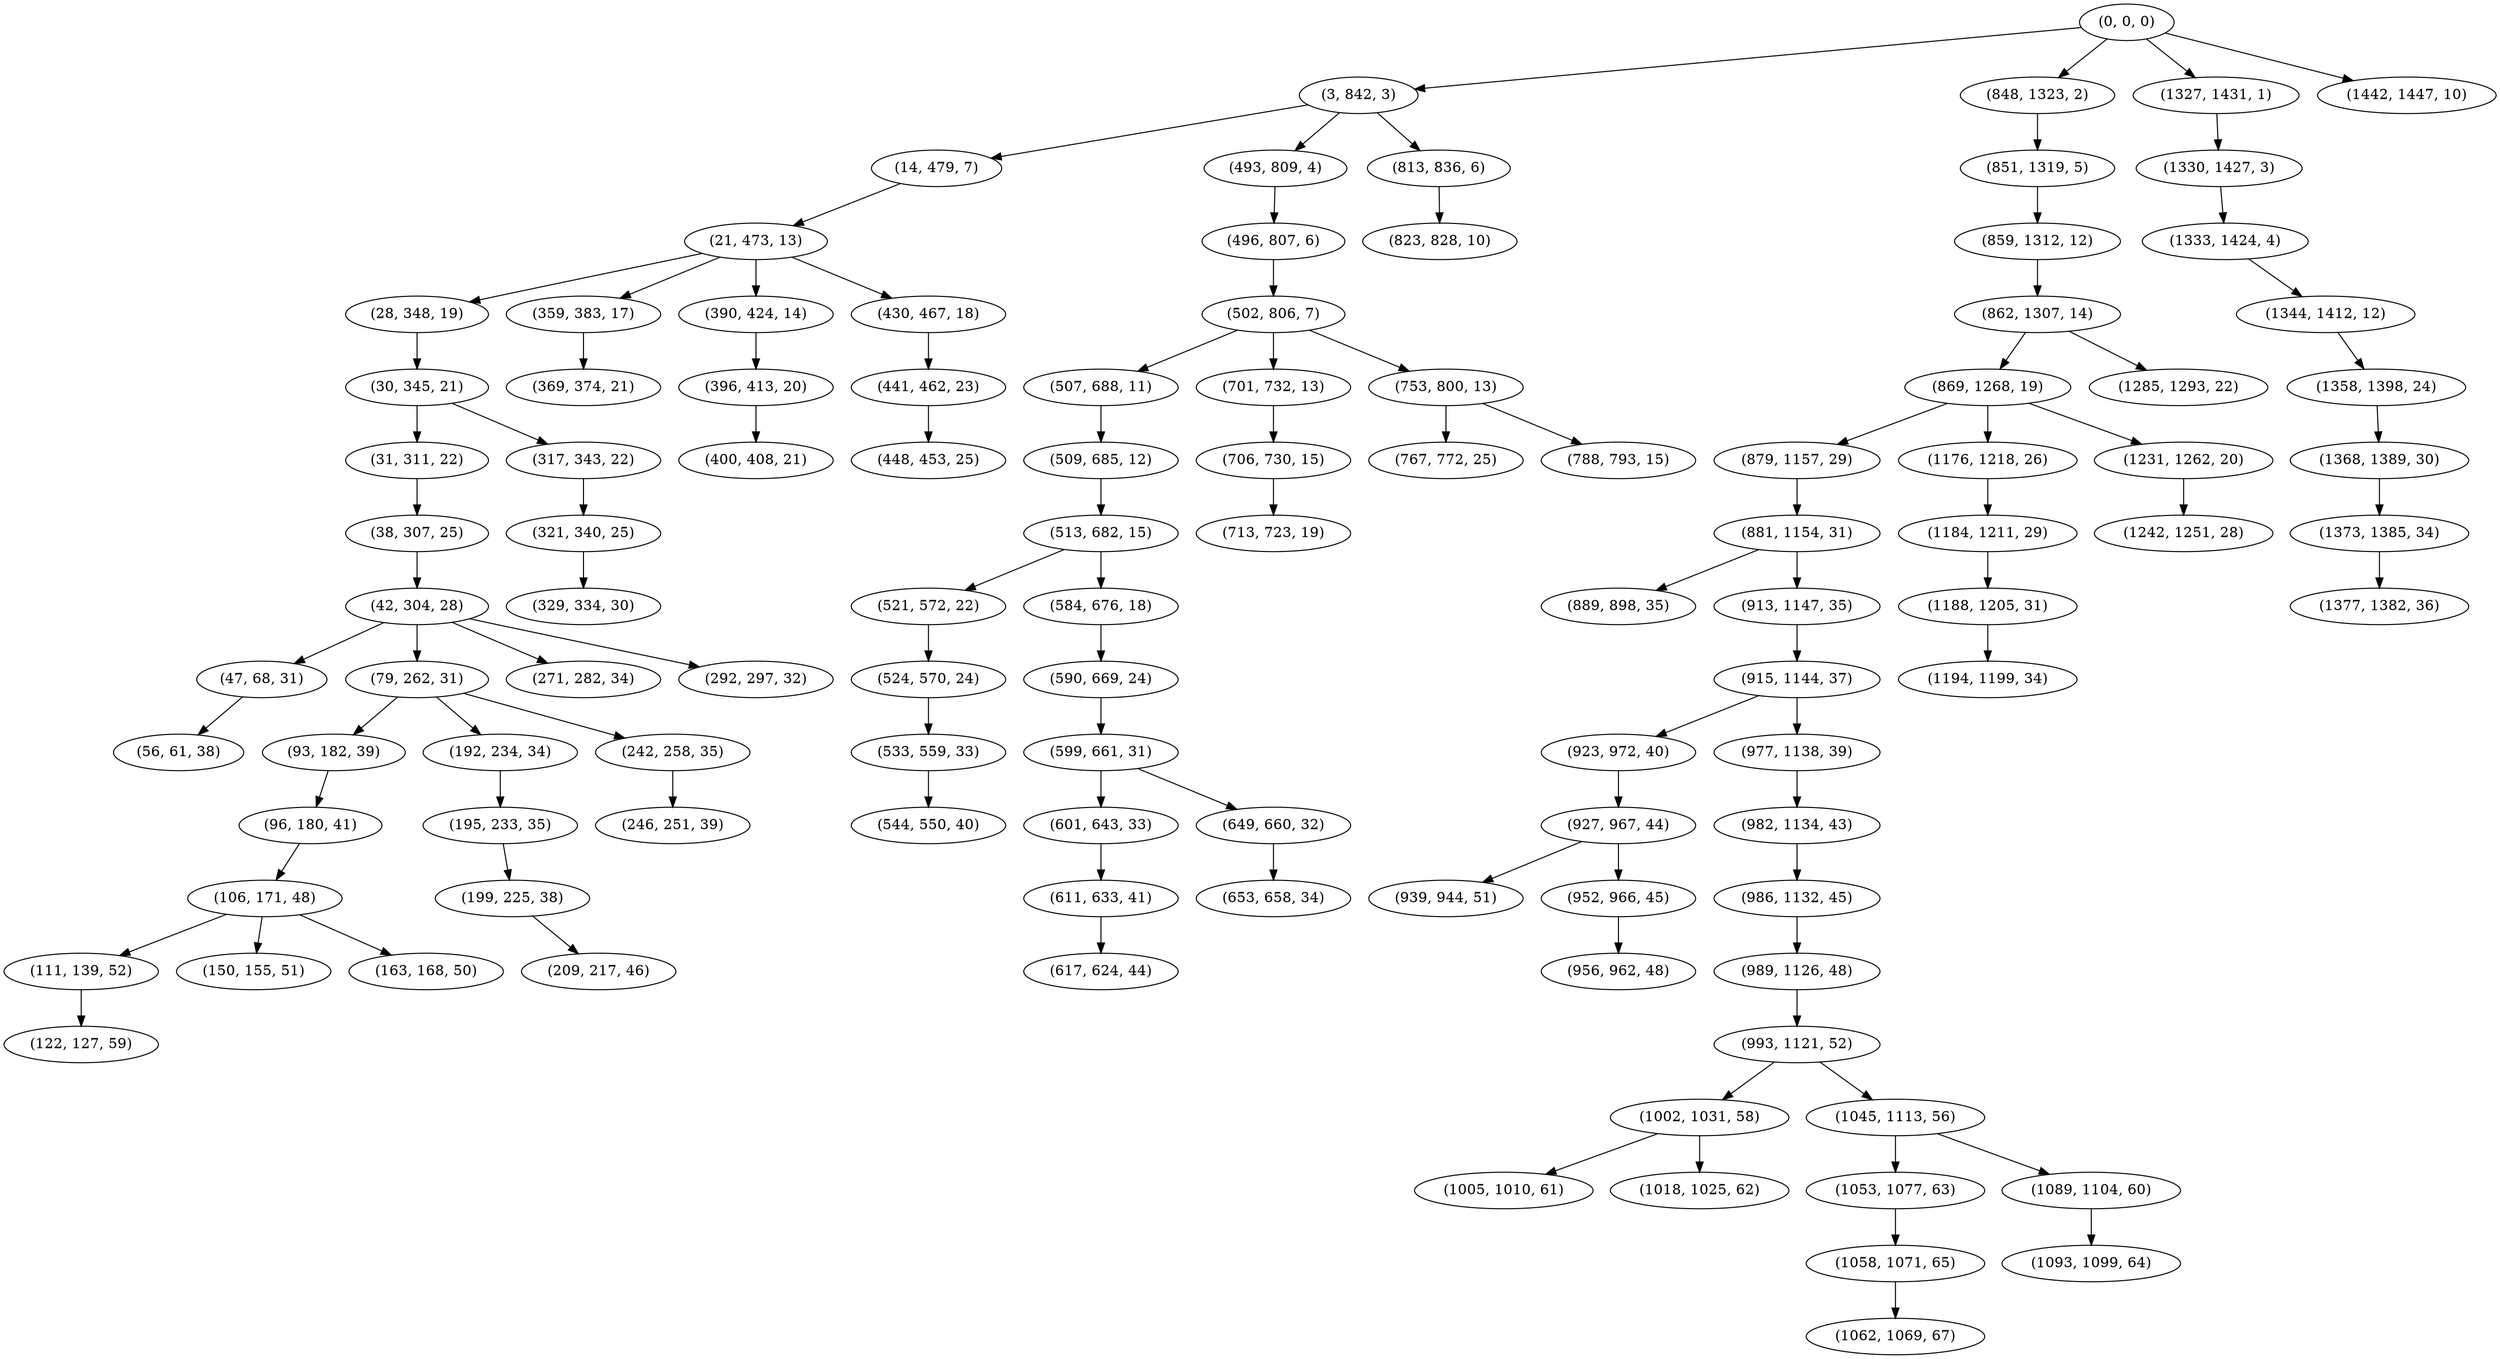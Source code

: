 digraph tree {
    "(0, 0, 0)";
    "(3, 842, 3)";
    "(14, 479, 7)";
    "(21, 473, 13)";
    "(28, 348, 19)";
    "(30, 345, 21)";
    "(31, 311, 22)";
    "(38, 307, 25)";
    "(42, 304, 28)";
    "(47, 68, 31)";
    "(56, 61, 38)";
    "(79, 262, 31)";
    "(93, 182, 39)";
    "(96, 180, 41)";
    "(106, 171, 48)";
    "(111, 139, 52)";
    "(122, 127, 59)";
    "(150, 155, 51)";
    "(163, 168, 50)";
    "(192, 234, 34)";
    "(195, 233, 35)";
    "(199, 225, 38)";
    "(209, 217, 46)";
    "(242, 258, 35)";
    "(246, 251, 39)";
    "(271, 282, 34)";
    "(292, 297, 32)";
    "(317, 343, 22)";
    "(321, 340, 25)";
    "(329, 334, 30)";
    "(359, 383, 17)";
    "(369, 374, 21)";
    "(390, 424, 14)";
    "(396, 413, 20)";
    "(400, 408, 21)";
    "(430, 467, 18)";
    "(441, 462, 23)";
    "(448, 453, 25)";
    "(493, 809, 4)";
    "(496, 807, 6)";
    "(502, 806, 7)";
    "(507, 688, 11)";
    "(509, 685, 12)";
    "(513, 682, 15)";
    "(521, 572, 22)";
    "(524, 570, 24)";
    "(533, 559, 33)";
    "(544, 550, 40)";
    "(584, 676, 18)";
    "(590, 669, 24)";
    "(599, 661, 31)";
    "(601, 643, 33)";
    "(611, 633, 41)";
    "(617, 624, 44)";
    "(649, 660, 32)";
    "(653, 658, 34)";
    "(701, 732, 13)";
    "(706, 730, 15)";
    "(713, 723, 19)";
    "(753, 800, 13)";
    "(767, 772, 25)";
    "(788, 793, 15)";
    "(813, 836, 6)";
    "(823, 828, 10)";
    "(848, 1323, 2)";
    "(851, 1319, 5)";
    "(859, 1312, 12)";
    "(862, 1307, 14)";
    "(869, 1268, 19)";
    "(879, 1157, 29)";
    "(881, 1154, 31)";
    "(889, 898, 35)";
    "(913, 1147, 35)";
    "(915, 1144, 37)";
    "(923, 972, 40)";
    "(927, 967, 44)";
    "(939, 944, 51)";
    "(952, 966, 45)";
    "(956, 962, 48)";
    "(977, 1138, 39)";
    "(982, 1134, 43)";
    "(986, 1132, 45)";
    "(989, 1126, 48)";
    "(993, 1121, 52)";
    "(1002, 1031, 58)";
    "(1005, 1010, 61)";
    "(1018, 1025, 62)";
    "(1045, 1113, 56)";
    "(1053, 1077, 63)";
    "(1058, 1071, 65)";
    "(1062, 1069, 67)";
    "(1089, 1104, 60)";
    "(1093, 1099, 64)";
    "(1176, 1218, 26)";
    "(1184, 1211, 29)";
    "(1188, 1205, 31)";
    "(1194, 1199, 34)";
    "(1231, 1262, 20)";
    "(1242, 1251, 28)";
    "(1285, 1293, 22)";
    "(1327, 1431, 1)";
    "(1330, 1427, 3)";
    "(1333, 1424, 4)";
    "(1344, 1412, 12)";
    "(1358, 1398, 24)";
    "(1368, 1389, 30)";
    "(1373, 1385, 34)";
    "(1377, 1382, 36)";
    "(1442, 1447, 10)";
    "(0, 0, 0)" -> "(3, 842, 3)";
    "(0, 0, 0)" -> "(848, 1323, 2)";
    "(0, 0, 0)" -> "(1327, 1431, 1)";
    "(0, 0, 0)" -> "(1442, 1447, 10)";
    "(3, 842, 3)" -> "(14, 479, 7)";
    "(3, 842, 3)" -> "(493, 809, 4)";
    "(3, 842, 3)" -> "(813, 836, 6)";
    "(14, 479, 7)" -> "(21, 473, 13)";
    "(21, 473, 13)" -> "(28, 348, 19)";
    "(21, 473, 13)" -> "(359, 383, 17)";
    "(21, 473, 13)" -> "(390, 424, 14)";
    "(21, 473, 13)" -> "(430, 467, 18)";
    "(28, 348, 19)" -> "(30, 345, 21)";
    "(30, 345, 21)" -> "(31, 311, 22)";
    "(30, 345, 21)" -> "(317, 343, 22)";
    "(31, 311, 22)" -> "(38, 307, 25)";
    "(38, 307, 25)" -> "(42, 304, 28)";
    "(42, 304, 28)" -> "(47, 68, 31)";
    "(42, 304, 28)" -> "(79, 262, 31)";
    "(42, 304, 28)" -> "(271, 282, 34)";
    "(42, 304, 28)" -> "(292, 297, 32)";
    "(47, 68, 31)" -> "(56, 61, 38)";
    "(79, 262, 31)" -> "(93, 182, 39)";
    "(79, 262, 31)" -> "(192, 234, 34)";
    "(79, 262, 31)" -> "(242, 258, 35)";
    "(93, 182, 39)" -> "(96, 180, 41)";
    "(96, 180, 41)" -> "(106, 171, 48)";
    "(106, 171, 48)" -> "(111, 139, 52)";
    "(106, 171, 48)" -> "(150, 155, 51)";
    "(106, 171, 48)" -> "(163, 168, 50)";
    "(111, 139, 52)" -> "(122, 127, 59)";
    "(192, 234, 34)" -> "(195, 233, 35)";
    "(195, 233, 35)" -> "(199, 225, 38)";
    "(199, 225, 38)" -> "(209, 217, 46)";
    "(242, 258, 35)" -> "(246, 251, 39)";
    "(317, 343, 22)" -> "(321, 340, 25)";
    "(321, 340, 25)" -> "(329, 334, 30)";
    "(359, 383, 17)" -> "(369, 374, 21)";
    "(390, 424, 14)" -> "(396, 413, 20)";
    "(396, 413, 20)" -> "(400, 408, 21)";
    "(430, 467, 18)" -> "(441, 462, 23)";
    "(441, 462, 23)" -> "(448, 453, 25)";
    "(493, 809, 4)" -> "(496, 807, 6)";
    "(496, 807, 6)" -> "(502, 806, 7)";
    "(502, 806, 7)" -> "(507, 688, 11)";
    "(502, 806, 7)" -> "(701, 732, 13)";
    "(502, 806, 7)" -> "(753, 800, 13)";
    "(507, 688, 11)" -> "(509, 685, 12)";
    "(509, 685, 12)" -> "(513, 682, 15)";
    "(513, 682, 15)" -> "(521, 572, 22)";
    "(513, 682, 15)" -> "(584, 676, 18)";
    "(521, 572, 22)" -> "(524, 570, 24)";
    "(524, 570, 24)" -> "(533, 559, 33)";
    "(533, 559, 33)" -> "(544, 550, 40)";
    "(584, 676, 18)" -> "(590, 669, 24)";
    "(590, 669, 24)" -> "(599, 661, 31)";
    "(599, 661, 31)" -> "(601, 643, 33)";
    "(599, 661, 31)" -> "(649, 660, 32)";
    "(601, 643, 33)" -> "(611, 633, 41)";
    "(611, 633, 41)" -> "(617, 624, 44)";
    "(649, 660, 32)" -> "(653, 658, 34)";
    "(701, 732, 13)" -> "(706, 730, 15)";
    "(706, 730, 15)" -> "(713, 723, 19)";
    "(753, 800, 13)" -> "(767, 772, 25)";
    "(753, 800, 13)" -> "(788, 793, 15)";
    "(813, 836, 6)" -> "(823, 828, 10)";
    "(848, 1323, 2)" -> "(851, 1319, 5)";
    "(851, 1319, 5)" -> "(859, 1312, 12)";
    "(859, 1312, 12)" -> "(862, 1307, 14)";
    "(862, 1307, 14)" -> "(869, 1268, 19)";
    "(862, 1307, 14)" -> "(1285, 1293, 22)";
    "(869, 1268, 19)" -> "(879, 1157, 29)";
    "(869, 1268, 19)" -> "(1176, 1218, 26)";
    "(869, 1268, 19)" -> "(1231, 1262, 20)";
    "(879, 1157, 29)" -> "(881, 1154, 31)";
    "(881, 1154, 31)" -> "(889, 898, 35)";
    "(881, 1154, 31)" -> "(913, 1147, 35)";
    "(913, 1147, 35)" -> "(915, 1144, 37)";
    "(915, 1144, 37)" -> "(923, 972, 40)";
    "(915, 1144, 37)" -> "(977, 1138, 39)";
    "(923, 972, 40)" -> "(927, 967, 44)";
    "(927, 967, 44)" -> "(939, 944, 51)";
    "(927, 967, 44)" -> "(952, 966, 45)";
    "(952, 966, 45)" -> "(956, 962, 48)";
    "(977, 1138, 39)" -> "(982, 1134, 43)";
    "(982, 1134, 43)" -> "(986, 1132, 45)";
    "(986, 1132, 45)" -> "(989, 1126, 48)";
    "(989, 1126, 48)" -> "(993, 1121, 52)";
    "(993, 1121, 52)" -> "(1002, 1031, 58)";
    "(993, 1121, 52)" -> "(1045, 1113, 56)";
    "(1002, 1031, 58)" -> "(1005, 1010, 61)";
    "(1002, 1031, 58)" -> "(1018, 1025, 62)";
    "(1045, 1113, 56)" -> "(1053, 1077, 63)";
    "(1045, 1113, 56)" -> "(1089, 1104, 60)";
    "(1053, 1077, 63)" -> "(1058, 1071, 65)";
    "(1058, 1071, 65)" -> "(1062, 1069, 67)";
    "(1089, 1104, 60)" -> "(1093, 1099, 64)";
    "(1176, 1218, 26)" -> "(1184, 1211, 29)";
    "(1184, 1211, 29)" -> "(1188, 1205, 31)";
    "(1188, 1205, 31)" -> "(1194, 1199, 34)";
    "(1231, 1262, 20)" -> "(1242, 1251, 28)";
    "(1327, 1431, 1)" -> "(1330, 1427, 3)";
    "(1330, 1427, 3)" -> "(1333, 1424, 4)";
    "(1333, 1424, 4)" -> "(1344, 1412, 12)";
    "(1344, 1412, 12)" -> "(1358, 1398, 24)";
    "(1358, 1398, 24)" -> "(1368, 1389, 30)";
    "(1368, 1389, 30)" -> "(1373, 1385, 34)";
    "(1373, 1385, 34)" -> "(1377, 1382, 36)";
}
